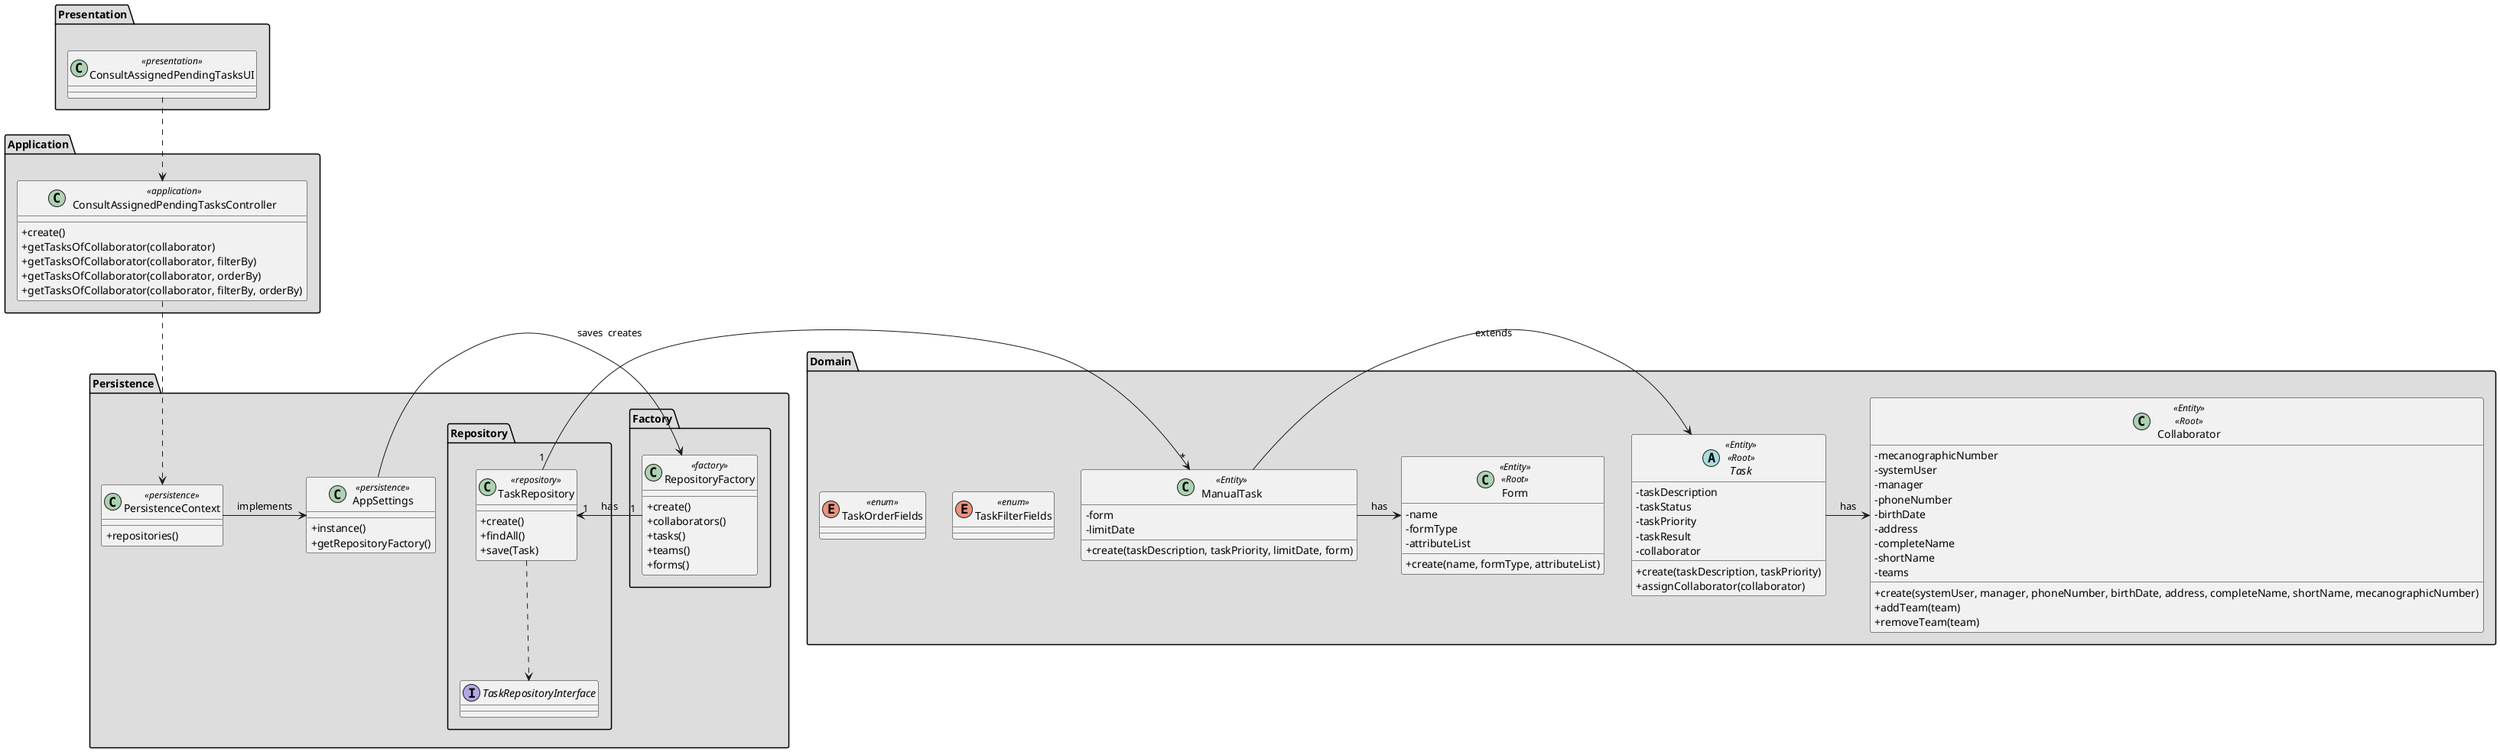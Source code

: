 @startuml
skinparam classAttributeIconSize 0

package "Presentation" #DDDDDD {
    class ConsultAssignedPendingTasksUI<<presentation>>{
    }
}


package "Application" #DDDDDD {
    class ConsultAssignedPendingTasksController<<application>>{
        + create()
        + getTasksOfCollaborator(collaborator)
        + getTasksOfCollaborator(collaborator, filterBy)
        + getTasksOfCollaborator(collaborator, orderBy)
        + getTasksOfCollaborator(collaborator, filterBy, orderBy)
    }
}


package "Domain" #DDDDDD {

    abstract class Task<<Entity>><<Root>>{
        - taskDescription
        - taskStatus
        - taskPriority
        - taskResult
        - collaborator
        +create(taskDescription, taskPriority)
        +assignCollaborator(collaborator)
    }

    class ManualTask<<Entity>>{
        - form
        - limitDate
        +create(taskDescription, taskPriority, limitDate, form)
    }

    class Collaborator<<Entity>><<Root>>{
        - mecanographicNumber
        - systemUser
        - manager
        - phoneNumber
        - birthDate
        - address
        - completeName
        - shortName
        - teams
        + create(systemUser, manager, phoneNumber, birthDate, address, completeName, shortName, mecanographicNumber)
        + addTeam(team)
        + removeTeam(team)
    }

    class Form<<Entity>><<Root>> {
        - name
        - formType
        - attributeList
        + create(name, formType, attributeList)
    }

    enum TaskFilterFields<<enum>> {
    }

    enum TaskOrderFields<<enum>> {
    }
}

package Persistence #DDDDDD {
    class PersistenceContext<<persistence>>{
        +repositories()
    }

    class AppSettings<<persistence>>{
        +instance()
        +getRepositoryFactory()
    }

    package Factory #DDDDDD {
        class RepositoryFactory<<factory>>{
            +create()
            +collaborators()
            +tasks()
            +teams()
            +forms()
    }
}

package "Repository" #DDDDDD {
    class TaskRepository<<repository>>{
        +create()
        +findAll()
        +save(Task)
    }

    interface TaskRepositoryInterface{

    }
}


ConsultAssignedPendingTasksUI ..> ConsultAssignedPendingTasksController
ConsultAssignedPendingTasksController ..> PersistenceContext

TaskRepository ..> TaskRepositoryInterface

AppSettings -> RepositoryFactory : creates
PersistenceContext -> AppSettings : implements

RepositoryFactory "1" -> "1" TaskRepository : has

TaskRepository "1" -> "*" ManualTask : saves

ManualTask -> Task : extends

Task -> Collaborator : has

ManualTask -> Form : has

@enduml